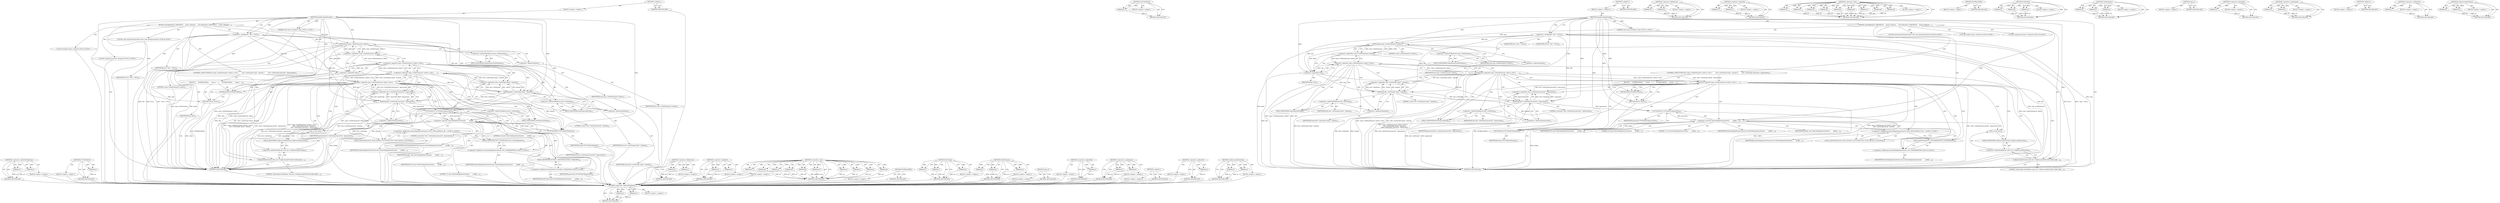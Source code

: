 digraph "CallJavascriptFunction" {
vulnerable_126 [label=<(METHOD,&lt;operator&gt;.indirectFieldAccess)>];
vulnerable_127 [label=<(PARAM,p1)>];
vulnerable_128 [label=<(PARAM,p2)>];
vulnerable_129 [label=<(BLOCK,&lt;empty&gt;,&lt;empty&gt;)>];
vulnerable_130 [label=<(METHOD_RETURN,ANY)>];
vulnerable_156 [label=<(METHOD,UTF16ToASCII)>];
vulnerable_157 [label=<(PARAM,p1)>];
vulnerable_158 [label=<(BLOCK,&lt;empty&gt;,&lt;empty&gt;)>];
vulnerable_159 [label=<(METHOD_RETURN,ANY)>];
vulnerable_6 [label=<(METHOD,&lt;global&gt;)<SUB>1</SUB>>];
vulnerable_7 [label=<(BLOCK,&lt;empty&gt;,&lt;empty&gt;)<SUB>1</SUB>>];
vulnerable_8 [label=<(METHOD,HandleCompleteLogin)<SUB>1</SUB>>];
vulnerable_9 [label="<(PARAM,const base::ListValue* args)<SUB>1</SUB>>"];
vulnerable_10 [label=<(BLOCK,{
#if defined(OS_CHROMEOS)
    oauth2_delegate_...,{
#if defined(OS_CHROMEOS)
    oauth2_delegate_...)<SUB>1</SUB>>];
vulnerable_11 [label="<(LOCAL,const base.DictionaryValue* dict: base.DictionaryValue*)<SUB>8</SUB>>"];
vulnerable_12 [label=<(&lt;operator&gt;.assignment,* dict = NULL)<SUB>8</SUB>>];
vulnerable_13 [label=<(IDENTIFIER,dict,* dict = NULL)<SUB>8</SUB>>];
vulnerable_14 [label=<(IDENTIFIER,NULL,* dict = NULL)<SUB>8</SUB>>];
vulnerable_15 [label="<(LOCAL,string16 email: string16)<SUB>9</SUB>>"];
vulnerable_16 [label="<(LOCAL,string16 password: string16)<SUB>10</SUB>>"];
vulnerable_17 [label=<(CONTROL_STRUCTURE,IF,if (!args-&gt;GetDictionary(0, &amp;dict) || !dict ||
        !dict-&gt;GetString(&quot;email&quot;, &amp;email) ||
        !dict-&gt;GetString(&quot;password&quot;, &amp;password)))<SUB>11</SUB>>];
vulnerable_18 [label=<(&lt;operator&gt;.logicalOr,!args-&gt;GetDictionary(0, &amp;dict) || !dict ||
    ...)<SUB>11</SUB>>];
vulnerable_19 [label=<(&lt;operator&gt;.logicalOr,!args-&gt;GetDictionary(0, &amp;dict) || !dict ||
    ...)<SUB>11</SUB>>];
vulnerable_20 [label=<(&lt;operator&gt;.logicalOr,!args-&gt;GetDictionary(0, &amp;dict) || !dict)<SUB>11</SUB>>];
vulnerable_21 [label=<(&lt;operator&gt;.logicalNot,!args-&gt;GetDictionary(0, &amp;dict))<SUB>11</SUB>>];
vulnerable_22 [label=<(GetDictionary,args-&gt;GetDictionary(0, &amp;dict))<SUB>11</SUB>>];
vulnerable_23 [label=<(&lt;operator&gt;.indirectFieldAccess,args-&gt;GetDictionary)<SUB>11</SUB>>];
vulnerable_24 [label=<(IDENTIFIER,args,args-&gt;GetDictionary(0, &amp;dict))<SUB>11</SUB>>];
vulnerable_25 [label=<(FIELD_IDENTIFIER,GetDictionary,GetDictionary)<SUB>11</SUB>>];
vulnerable_26 [label=<(LITERAL,0,args-&gt;GetDictionary(0, &amp;dict))<SUB>11</SUB>>];
vulnerable_27 [label=<(&lt;operator&gt;.addressOf,&amp;dict)<SUB>11</SUB>>];
vulnerable_28 [label=<(IDENTIFIER,dict,args-&gt;GetDictionary(0, &amp;dict))<SUB>11</SUB>>];
vulnerable_29 [label=<(&lt;operator&gt;.logicalNot,!dict)<SUB>11</SUB>>];
vulnerable_30 [label=<(IDENTIFIER,dict,!dict)<SUB>11</SUB>>];
vulnerable_31 [label=<(&lt;operator&gt;.logicalNot,!dict-&gt;GetString(&quot;email&quot;, &amp;email))<SUB>12</SUB>>];
vulnerable_32 [label=<(GetString,dict-&gt;GetString(&quot;email&quot;, &amp;email))<SUB>12</SUB>>];
vulnerable_33 [label=<(&lt;operator&gt;.indirectFieldAccess,dict-&gt;GetString)<SUB>12</SUB>>];
vulnerable_34 [label=<(IDENTIFIER,dict,dict-&gt;GetString(&quot;email&quot;, &amp;email))<SUB>12</SUB>>];
vulnerable_35 [label=<(FIELD_IDENTIFIER,GetString,GetString)<SUB>12</SUB>>];
vulnerable_36 [label=<(LITERAL,&quot;email&quot;,dict-&gt;GetString(&quot;email&quot;, &amp;email))<SUB>12</SUB>>];
vulnerable_37 [label=<(&lt;operator&gt;.addressOf,&amp;email)<SUB>12</SUB>>];
vulnerable_38 [label=<(IDENTIFIER,email,dict-&gt;GetString(&quot;email&quot;, &amp;email))<SUB>12</SUB>>];
vulnerable_39 [label=<(&lt;operator&gt;.logicalNot,!dict-&gt;GetString(&quot;password&quot;, &amp;password))<SUB>13</SUB>>];
vulnerable_40 [label=<(GetString,dict-&gt;GetString(&quot;password&quot;, &amp;password))<SUB>13</SUB>>];
vulnerable_41 [label=<(&lt;operator&gt;.indirectFieldAccess,dict-&gt;GetString)<SUB>13</SUB>>];
vulnerable_42 [label=<(IDENTIFIER,dict,dict-&gt;GetString(&quot;password&quot;, &amp;password))<SUB>13</SUB>>];
vulnerable_43 [label=<(FIELD_IDENTIFIER,GetString,GetString)<SUB>13</SUB>>];
vulnerable_44 [label=<(LITERAL,&quot;password&quot;,dict-&gt;GetString(&quot;password&quot;, &amp;password))<SUB>13</SUB>>];
vulnerable_45 [label=<(&lt;operator&gt;.addressOf,&amp;password)<SUB>13</SUB>>];
vulnerable_46 [label=<(IDENTIFIER,password,dict-&gt;GetString(&quot;password&quot;, &amp;password))<SUB>13</SUB>>];
vulnerable_47 [label=<(BLOCK,{
      NOTREACHED();
      return;
    },{
      NOTREACHED();
      return;
    })<SUB>13</SUB>>];
vulnerable_48 [label=<(NOTREACHED,NOTREACHED())<SUB>14</SUB>>];
vulnerable_49 [label=<(RETURN,return;,return;)<SUB>15</SUB>>];
vulnerable_50 [label=<(&lt;operator&gt;.new,new OneClickSigninSyncStarter(
        profile_...)<SUB>18</SUB>>];
vulnerable_51 [label=<(IDENTIFIER,OneClickSigninSyncStarter,new OneClickSigninSyncStarter(
        profile_...)<SUB>18</SUB>>];
vulnerable_52 [label=<(IDENTIFIER,profile_,new OneClickSigninSyncStarter(
        profile_...)<SUB>19</SUB>>];
vulnerable_53 [label=<(IDENTIFIER,NULL,new OneClickSigninSyncStarter(
        profile_...)<SUB>19</SUB>>];
vulnerable_54 [label=<(LITERAL,&quot;0&quot;,new OneClickSigninSyncStarter(
        profile_...)<SUB>19</SUB>>];
vulnerable_55 [label=<(UTF16ToASCII,UTF16ToASCII(email))<SUB>20</SUB>>];
vulnerable_56 [label=<(IDENTIFIER,email,UTF16ToASCII(email))<SUB>20</SUB>>];
vulnerable_57 [label=<(UTF16ToASCII,UTF16ToASCII(password))<SUB>20</SUB>>];
vulnerable_58 [label=<(IDENTIFIER,password,UTF16ToASCII(password))<SUB>20</SUB>>];
vulnerable_59 [label="<(&lt;operator&gt;.fieldAccess,OneClickSigninSyncStarter::SYNC_WITH_DEFAULT_SE...)<SUB>21</SUB>>"];
vulnerable_60 [label=<(IDENTIFIER,OneClickSigninSyncStarter,new OneClickSigninSyncStarter(
        profile_...)<SUB>21</SUB>>];
vulnerable_61 [label=<(FIELD_IDENTIFIER,SYNC_WITH_DEFAULT_SETTINGS,SYNC_WITH_DEFAULT_SETTINGS)<SUB>21</SUB>>];
vulnerable_62 [label=<(LITERAL,true,new OneClickSigninSyncStarter(
        profile_...)<SUB>22</SUB>>];
vulnerable_63 [label="<(&lt;operator&gt;.fieldAccess,OneClickSigninSyncStarter::NO_CONFIRMATION)<SUB>23</SUB>>"];
vulnerable_64 [label=<(IDENTIFIER,OneClickSigninSyncStarter,new OneClickSigninSyncStarter(
        profile_...)<SUB>23</SUB>>];
vulnerable_65 [label=<(FIELD_IDENTIFIER,NO_CONFIRMATION,NO_CONFIRMATION)<SUB>23</SUB>>];
vulnerable_66 [label=<(CallJavascriptFunction,web_ui()-&gt;CallJavascriptFunction(&quot;inline.login....)<SUB>24</SUB>>];
vulnerable_67 [label=<(&lt;operator&gt;.indirectFieldAccess,web_ui()-&gt;CallJavascriptFunction)<SUB>24</SUB>>];
vulnerable_68 [label=<(web_ui,web_ui())<SUB>24</SUB>>];
vulnerable_69 [label=<(FIELD_IDENTIFIER,CallJavascriptFunction,CallJavascriptFunction)<SUB>24</SUB>>];
vulnerable_70 [label=<(LITERAL,&quot;inline.login.closeDialog&quot;,web_ui()-&gt;CallJavascriptFunction(&quot;inline.login....)<SUB>24</SUB>>];
vulnerable_71 [label=<(METHOD_RETURN,void)<SUB>1</SUB>>];
vulnerable_73 [label=<(METHOD_RETURN,ANY)<SUB>1</SUB>>];
vulnerable_160 [label=<(METHOD,&lt;operator&gt;.fieldAccess)>];
vulnerable_161 [label=<(PARAM,p1)>];
vulnerable_162 [label=<(PARAM,p2)>];
vulnerable_163 [label=<(BLOCK,&lt;empty&gt;,&lt;empty&gt;)>];
vulnerable_164 [label=<(METHOD_RETURN,ANY)>];
vulnerable_111 [label=<(METHOD,&lt;operator&gt;.logicalOr)>];
vulnerable_112 [label=<(PARAM,p1)>];
vulnerable_113 [label=<(PARAM,p2)>];
vulnerable_114 [label=<(BLOCK,&lt;empty&gt;,&lt;empty&gt;)>];
vulnerable_115 [label=<(METHOD_RETURN,ANY)>];
vulnerable_144 [label=<(METHOD,&lt;operator&gt;.new)>];
vulnerable_145 [label=<(PARAM,p1)>];
vulnerable_146 [label=<(PARAM,p2)>];
vulnerable_147 [label=<(PARAM,p3)>];
vulnerable_148 [label=<(PARAM,p4)>];
vulnerable_149 [label=<(PARAM,p5)>];
vulnerable_150 [label=<(PARAM,p6)>];
vulnerable_151 [label=<(PARAM,p7)>];
vulnerable_152 [label=<(PARAM,p8)>];
vulnerable_153 [label=<(PARAM,p9)>];
vulnerable_154 [label=<(BLOCK,&lt;empty&gt;,&lt;empty&gt;)>];
vulnerable_155 [label=<(METHOD_RETURN,ANY)>];
vulnerable_141 [label=<(METHOD,NOTREACHED)>];
vulnerable_142 [label=<(BLOCK,&lt;empty&gt;,&lt;empty&gt;)>];
vulnerable_143 [label=<(METHOD_RETURN,ANY)>];
vulnerable_135 [label=<(METHOD,GetString)>];
vulnerable_136 [label=<(PARAM,p1)>];
vulnerable_137 [label=<(PARAM,p2)>];
vulnerable_138 [label=<(PARAM,p3)>];
vulnerable_139 [label=<(BLOCK,&lt;empty&gt;,&lt;empty&gt;)>];
vulnerable_140 [label=<(METHOD_RETURN,ANY)>];
vulnerable_120 [label=<(METHOD,GetDictionary)>];
vulnerable_121 [label=<(PARAM,p1)>];
vulnerable_122 [label=<(PARAM,p2)>];
vulnerable_123 [label=<(PARAM,p3)>];
vulnerable_124 [label=<(BLOCK,&lt;empty&gt;,&lt;empty&gt;)>];
vulnerable_125 [label=<(METHOD_RETURN,ANY)>];
vulnerable_170 [label=<(METHOD,web_ui)>];
vulnerable_171 [label=<(BLOCK,&lt;empty&gt;,&lt;empty&gt;)>];
vulnerable_172 [label=<(METHOD_RETURN,ANY)>];
vulnerable_116 [label=<(METHOD,&lt;operator&gt;.logicalNot)>];
vulnerable_117 [label=<(PARAM,p1)>];
vulnerable_118 [label=<(BLOCK,&lt;empty&gt;,&lt;empty&gt;)>];
vulnerable_119 [label=<(METHOD_RETURN,ANY)>];
vulnerable_106 [label=<(METHOD,&lt;operator&gt;.assignment)>];
vulnerable_107 [label=<(PARAM,p1)>];
vulnerable_108 [label=<(PARAM,p2)>];
vulnerable_109 [label=<(BLOCK,&lt;empty&gt;,&lt;empty&gt;)>];
vulnerable_110 [label=<(METHOD_RETURN,ANY)>];
vulnerable_100 [label=<(METHOD,&lt;global&gt;)<SUB>1</SUB>>];
vulnerable_101 [label=<(BLOCK,&lt;empty&gt;,&lt;empty&gt;)>];
vulnerable_102 [label=<(METHOD_RETURN,ANY)>];
vulnerable_131 [label=<(METHOD,&lt;operator&gt;.addressOf)>];
vulnerable_132 [label=<(PARAM,p1)>];
vulnerable_133 [label=<(BLOCK,&lt;empty&gt;,&lt;empty&gt;)>];
vulnerable_134 [label=<(METHOD_RETURN,ANY)>];
vulnerable_165 [label=<(METHOD,CallJavascriptFunction)>];
vulnerable_166 [label=<(PARAM,p1)>];
vulnerable_167 [label=<(PARAM,p2)>];
vulnerable_168 [label=<(BLOCK,&lt;empty&gt;,&lt;empty&gt;)>];
vulnerable_169 [label=<(METHOD_RETURN,ANY)>];
fixed_129 [label=<(METHOD,&lt;operator&gt;.indirectFieldAccess)>];
fixed_130 [label=<(PARAM,p1)>];
fixed_131 [label=<(PARAM,p2)>];
fixed_132 [label=<(BLOCK,&lt;empty&gt;,&lt;empty&gt;)>];
fixed_133 [label=<(METHOD_RETURN,ANY)>];
fixed_160 [label=<(METHOD,UTF16ToASCII)>];
fixed_161 [label=<(PARAM,p1)>];
fixed_162 [label=<(BLOCK,&lt;empty&gt;,&lt;empty&gt;)>];
fixed_163 [label=<(METHOD_RETURN,ANY)>];
fixed_6 [label=<(METHOD,&lt;global&gt;)<SUB>1</SUB>>];
fixed_7 [label=<(BLOCK,&lt;empty&gt;,&lt;empty&gt;)<SUB>1</SUB>>];
fixed_8 [label=<(METHOD,HandleCompleteLogin)<SUB>1</SUB>>];
fixed_9 [label="<(PARAM,const base::ListValue* args)<SUB>1</SUB>>"];
fixed_10 [label=<(BLOCK,{
#if defined(OS_CHROMEOS)
    oauth2_delegate_...,{
#if defined(OS_CHROMEOS)
    oauth2_delegate_...)<SUB>1</SUB>>];
fixed_11 [label="<(LOCAL,const base.DictionaryValue* dict: base.DictionaryValue*)<SUB>8</SUB>>"];
fixed_12 [label=<(&lt;operator&gt;.assignment,* dict = NULL)<SUB>8</SUB>>];
fixed_13 [label=<(IDENTIFIER,dict,* dict = NULL)<SUB>8</SUB>>];
fixed_14 [label=<(IDENTIFIER,NULL,* dict = NULL)<SUB>8</SUB>>];
fixed_15 [label="<(LOCAL,string16 email: string16)<SUB>9</SUB>>"];
fixed_16 [label="<(LOCAL,string16 password: string16)<SUB>10</SUB>>"];
fixed_17 [label=<(CONTROL_STRUCTURE,IF,if (!args-&gt;GetDictionary(0, &amp;dict) || !dict ||
        !dict-&gt;GetString(&quot;email&quot;, &amp;email) ||
        !dict-&gt;GetString(&quot;password&quot;, &amp;password)))<SUB>11</SUB>>];
fixed_18 [label=<(&lt;operator&gt;.logicalOr,!args-&gt;GetDictionary(0, &amp;dict) || !dict ||
    ...)<SUB>11</SUB>>];
fixed_19 [label=<(&lt;operator&gt;.logicalOr,!args-&gt;GetDictionary(0, &amp;dict) || !dict ||
    ...)<SUB>11</SUB>>];
fixed_20 [label=<(&lt;operator&gt;.logicalOr,!args-&gt;GetDictionary(0, &amp;dict) || !dict)<SUB>11</SUB>>];
fixed_21 [label=<(&lt;operator&gt;.logicalNot,!args-&gt;GetDictionary(0, &amp;dict))<SUB>11</SUB>>];
fixed_22 [label=<(GetDictionary,args-&gt;GetDictionary(0, &amp;dict))<SUB>11</SUB>>];
fixed_23 [label=<(&lt;operator&gt;.indirectFieldAccess,args-&gt;GetDictionary)<SUB>11</SUB>>];
fixed_24 [label=<(IDENTIFIER,args,args-&gt;GetDictionary(0, &amp;dict))<SUB>11</SUB>>];
fixed_25 [label=<(FIELD_IDENTIFIER,GetDictionary,GetDictionary)<SUB>11</SUB>>];
fixed_26 [label=<(LITERAL,0,args-&gt;GetDictionary(0, &amp;dict))<SUB>11</SUB>>];
fixed_27 [label=<(&lt;operator&gt;.addressOf,&amp;dict)<SUB>11</SUB>>];
fixed_28 [label=<(IDENTIFIER,dict,args-&gt;GetDictionary(0, &amp;dict))<SUB>11</SUB>>];
fixed_29 [label=<(&lt;operator&gt;.logicalNot,!dict)<SUB>11</SUB>>];
fixed_30 [label=<(IDENTIFIER,dict,!dict)<SUB>11</SUB>>];
fixed_31 [label=<(&lt;operator&gt;.logicalNot,!dict-&gt;GetString(&quot;email&quot;, &amp;email))<SUB>12</SUB>>];
fixed_32 [label=<(GetString,dict-&gt;GetString(&quot;email&quot;, &amp;email))<SUB>12</SUB>>];
fixed_33 [label=<(&lt;operator&gt;.indirectFieldAccess,dict-&gt;GetString)<SUB>12</SUB>>];
fixed_34 [label=<(IDENTIFIER,dict,dict-&gt;GetString(&quot;email&quot;, &amp;email))<SUB>12</SUB>>];
fixed_35 [label=<(FIELD_IDENTIFIER,GetString,GetString)<SUB>12</SUB>>];
fixed_36 [label=<(LITERAL,&quot;email&quot;,dict-&gt;GetString(&quot;email&quot;, &amp;email))<SUB>12</SUB>>];
fixed_37 [label=<(&lt;operator&gt;.addressOf,&amp;email)<SUB>12</SUB>>];
fixed_38 [label=<(IDENTIFIER,email,dict-&gt;GetString(&quot;email&quot;, &amp;email))<SUB>12</SUB>>];
fixed_39 [label=<(&lt;operator&gt;.logicalNot,!dict-&gt;GetString(&quot;password&quot;, &amp;password))<SUB>13</SUB>>];
fixed_40 [label=<(GetString,dict-&gt;GetString(&quot;password&quot;, &amp;password))<SUB>13</SUB>>];
fixed_41 [label=<(&lt;operator&gt;.indirectFieldAccess,dict-&gt;GetString)<SUB>13</SUB>>];
fixed_42 [label=<(IDENTIFIER,dict,dict-&gt;GetString(&quot;password&quot;, &amp;password))<SUB>13</SUB>>];
fixed_43 [label=<(FIELD_IDENTIFIER,GetString,GetString)<SUB>13</SUB>>];
fixed_44 [label=<(LITERAL,&quot;password&quot;,dict-&gt;GetString(&quot;password&quot;, &amp;password))<SUB>13</SUB>>];
fixed_45 [label=<(&lt;operator&gt;.addressOf,&amp;password)<SUB>13</SUB>>];
fixed_46 [label=<(IDENTIFIER,password,dict-&gt;GetString(&quot;password&quot;, &amp;password))<SUB>13</SUB>>];
fixed_47 [label=<(BLOCK,{
      NOTREACHED();
      return;
    },{
      NOTREACHED();
      return;
    })<SUB>13</SUB>>];
fixed_48 [label=<(NOTREACHED,NOTREACHED())<SUB>14</SUB>>];
fixed_49 [label=<(RETURN,return;,return;)<SUB>15</SUB>>];
fixed_50 [label=<(&lt;operator&gt;.new,new OneClickSigninSyncStarter(
        profile_...)<SUB>18</SUB>>];
fixed_51 [label=<(IDENTIFIER,OneClickSigninSyncStarter,new OneClickSigninSyncStarter(
        profile_...)<SUB>18</SUB>>];
fixed_52 [label=<(IDENTIFIER,profile_,new OneClickSigninSyncStarter(
        profile_...)<SUB>19</SUB>>];
fixed_53 [label=<(IDENTIFIER,NULL,new OneClickSigninSyncStarter(
        profile_...)<SUB>19</SUB>>];
fixed_54 [label=<(LITERAL,&quot;0&quot;,new OneClickSigninSyncStarter(
        profile_...)<SUB>19</SUB>>];
fixed_55 [label=<(UTF16ToASCII,UTF16ToASCII(email))<SUB>20</SUB>>];
fixed_56 [label=<(IDENTIFIER,email,UTF16ToASCII(email))<SUB>20</SUB>>];
fixed_57 [label=<(UTF16ToASCII,UTF16ToASCII(password))<SUB>20</SUB>>];
fixed_58 [label=<(IDENTIFIER,password,UTF16ToASCII(password))<SUB>20</SUB>>];
fixed_59 [label="<(&lt;operator&gt;.fieldAccess,OneClickSigninSyncStarter::SYNC_WITH_DEFAULT_SE...)<SUB>21</SUB>>"];
fixed_60 [label=<(IDENTIFIER,OneClickSigninSyncStarter,new OneClickSigninSyncStarter(
        profile_...)<SUB>21</SUB>>];
fixed_61 [label=<(FIELD_IDENTIFIER,SYNC_WITH_DEFAULT_SETTINGS,SYNC_WITH_DEFAULT_SETTINGS)<SUB>21</SUB>>];
fixed_62 [label=<(LITERAL,true,new OneClickSigninSyncStarter(
        profile_...)<SUB>22</SUB>>];
fixed_63 [label="<(&lt;operator&gt;.fieldAccess,OneClickSigninSyncStarter::NO_CONFIRMATION)<SUB>23</SUB>>"];
fixed_64 [label=<(IDENTIFIER,OneClickSigninSyncStarter,new OneClickSigninSyncStarter(
        profile_...)<SUB>23</SUB>>];
fixed_65 [label=<(FIELD_IDENTIFIER,NO_CONFIRMATION,NO_CONFIRMATION)<SUB>23</SUB>>];
fixed_66 [label="<(&lt;operator&gt;.fieldAccess,SyncPromoUI::SOURCE_UNKNOWN)<SUB>24</SUB>>"];
fixed_67 [label=<(IDENTIFIER,SyncPromoUI,new OneClickSigninSyncStarter(
        profile_...)<SUB>24</SUB>>];
fixed_68 [label=<(FIELD_IDENTIFIER,SOURCE_UNKNOWN,SOURCE_UNKNOWN)<SUB>24</SUB>>];
fixed_69 [label=<(CallJavascriptFunction,web_ui()-&gt;CallJavascriptFunction(&quot;inline.login....)<SUB>25</SUB>>];
fixed_70 [label=<(&lt;operator&gt;.indirectFieldAccess,web_ui()-&gt;CallJavascriptFunction)<SUB>25</SUB>>];
fixed_71 [label=<(web_ui,web_ui())<SUB>25</SUB>>];
fixed_72 [label=<(FIELD_IDENTIFIER,CallJavascriptFunction,CallJavascriptFunction)<SUB>25</SUB>>];
fixed_73 [label=<(LITERAL,&quot;inline.login.closeDialog&quot;,web_ui()-&gt;CallJavascriptFunction(&quot;inline.login....)<SUB>25</SUB>>];
fixed_74 [label=<(METHOD_RETURN,void)<SUB>1</SUB>>];
fixed_76 [label=<(METHOD_RETURN,ANY)<SUB>1</SUB>>];
fixed_164 [label=<(METHOD,&lt;operator&gt;.fieldAccess)>];
fixed_165 [label=<(PARAM,p1)>];
fixed_166 [label=<(PARAM,p2)>];
fixed_167 [label=<(BLOCK,&lt;empty&gt;,&lt;empty&gt;)>];
fixed_168 [label=<(METHOD_RETURN,ANY)>];
fixed_114 [label=<(METHOD,&lt;operator&gt;.logicalOr)>];
fixed_115 [label=<(PARAM,p1)>];
fixed_116 [label=<(PARAM,p2)>];
fixed_117 [label=<(BLOCK,&lt;empty&gt;,&lt;empty&gt;)>];
fixed_118 [label=<(METHOD_RETURN,ANY)>];
fixed_147 [label=<(METHOD,&lt;operator&gt;.new)>];
fixed_148 [label=<(PARAM,p1)>];
fixed_149 [label=<(PARAM,p2)>];
fixed_150 [label=<(PARAM,p3)>];
fixed_151 [label=<(PARAM,p4)>];
fixed_152 [label=<(PARAM,p5)>];
fixed_153 [label=<(PARAM,p6)>];
fixed_154 [label=<(PARAM,p7)>];
fixed_155 [label=<(PARAM,p8)>];
fixed_156 [label=<(PARAM,p9)>];
fixed_157 [label=<(PARAM,p10)>];
fixed_158 [label=<(BLOCK,&lt;empty&gt;,&lt;empty&gt;)>];
fixed_159 [label=<(METHOD_RETURN,ANY)>];
fixed_144 [label=<(METHOD,NOTREACHED)>];
fixed_145 [label=<(BLOCK,&lt;empty&gt;,&lt;empty&gt;)>];
fixed_146 [label=<(METHOD_RETURN,ANY)>];
fixed_138 [label=<(METHOD,GetString)>];
fixed_139 [label=<(PARAM,p1)>];
fixed_140 [label=<(PARAM,p2)>];
fixed_141 [label=<(PARAM,p3)>];
fixed_142 [label=<(BLOCK,&lt;empty&gt;,&lt;empty&gt;)>];
fixed_143 [label=<(METHOD_RETURN,ANY)>];
fixed_123 [label=<(METHOD,GetDictionary)>];
fixed_124 [label=<(PARAM,p1)>];
fixed_125 [label=<(PARAM,p2)>];
fixed_126 [label=<(PARAM,p3)>];
fixed_127 [label=<(BLOCK,&lt;empty&gt;,&lt;empty&gt;)>];
fixed_128 [label=<(METHOD_RETURN,ANY)>];
fixed_174 [label=<(METHOD,web_ui)>];
fixed_175 [label=<(BLOCK,&lt;empty&gt;,&lt;empty&gt;)>];
fixed_176 [label=<(METHOD_RETURN,ANY)>];
fixed_119 [label=<(METHOD,&lt;operator&gt;.logicalNot)>];
fixed_120 [label=<(PARAM,p1)>];
fixed_121 [label=<(BLOCK,&lt;empty&gt;,&lt;empty&gt;)>];
fixed_122 [label=<(METHOD_RETURN,ANY)>];
fixed_109 [label=<(METHOD,&lt;operator&gt;.assignment)>];
fixed_110 [label=<(PARAM,p1)>];
fixed_111 [label=<(PARAM,p2)>];
fixed_112 [label=<(BLOCK,&lt;empty&gt;,&lt;empty&gt;)>];
fixed_113 [label=<(METHOD_RETURN,ANY)>];
fixed_103 [label=<(METHOD,&lt;global&gt;)<SUB>1</SUB>>];
fixed_104 [label=<(BLOCK,&lt;empty&gt;,&lt;empty&gt;)>];
fixed_105 [label=<(METHOD_RETURN,ANY)>];
fixed_134 [label=<(METHOD,&lt;operator&gt;.addressOf)>];
fixed_135 [label=<(PARAM,p1)>];
fixed_136 [label=<(BLOCK,&lt;empty&gt;,&lt;empty&gt;)>];
fixed_137 [label=<(METHOD_RETURN,ANY)>];
fixed_169 [label=<(METHOD,CallJavascriptFunction)>];
fixed_170 [label=<(PARAM,p1)>];
fixed_171 [label=<(PARAM,p2)>];
fixed_172 [label=<(BLOCK,&lt;empty&gt;,&lt;empty&gt;)>];
fixed_173 [label=<(METHOD_RETURN,ANY)>];
vulnerable_126 -> vulnerable_127  [key=0, label="AST: "];
vulnerable_126 -> vulnerable_127  [key=1, label="DDG: "];
vulnerable_126 -> vulnerable_129  [key=0, label="AST: "];
vulnerable_126 -> vulnerable_128  [key=0, label="AST: "];
vulnerable_126 -> vulnerable_128  [key=1, label="DDG: "];
vulnerable_126 -> vulnerable_130  [key=0, label="AST: "];
vulnerable_126 -> vulnerable_130  [key=1, label="CFG: "];
vulnerable_127 -> vulnerable_130  [key=0, label="DDG: p1"];
vulnerable_128 -> vulnerable_130  [key=0, label="DDG: p2"];
vulnerable_156 -> vulnerable_157  [key=0, label="AST: "];
vulnerable_156 -> vulnerable_157  [key=1, label="DDG: "];
vulnerable_156 -> vulnerable_158  [key=0, label="AST: "];
vulnerable_156 -> vulnerable_159  [key=0, label="AST: "];
vulnerable_156 -> vulnerable_159  [key=1, label="CFG: "];
vulnerable_157 -> vulnerable_159  [key=0, label="DDG: p1"];
vulnerable_6 -> vulnerable_7  [key=0, label="AST: "];
vulnerable_6 -> vulnerable_73  [key=0, label="AST: "];
vulnerable_6 -> vulnerable_73  [key=1, label="CFG: "];
vulnerable_7 -> vulnerable_8  [key=0, label="AST: "];
vulnerable_8 -> vulnerable_9  [key=0, label="AST: "];
vulnerable_8 -> vulnerable_9  [key=1, label="DDG: "];
vulnerable_8 -> vulnerable_10  [key=0, label="AST: "];
vulnerable_8 -> vulnerable_71  [key=0, label="AST: "];
vulnerable_8 -> vulnerable_12  [key=0, label="CFG: "];
vulnerable_8 -> vulnerable_12  [key=1, label="DDG: "];
vulnerable_8 -> vulnerable_50  [key=0, label="DDG: "];
vulnerable_8 -> vulnerable_66  [key=0, label="DDG: "];
vulnerable_8 -> vulnerable_48  [key=0, label="DDG: "];
vulnerable_8 -> vulnerable_49  [key=0, label="DDG: "];
vulnerable_8 -> vulnerable_55  [key=0, label="DDG: "];
vulnerable_8 -> vulnerable_57  [key=0, label="DDG: "];
vulnerable_8 -> vulnerable_40  [key=0, label="DDG: "];
vulnerable_8 -> vulnerable_29  [key=0, label="DDG: "];
vulnerable_8 -> vulnerable_32  [key=0, label="DDG: "];
vulnerable_8 -> vulnerable_22  [key=0, label="DDG: "];
vulnerable_9 -> vulnerable_71  [key=0, label="DDG: args"];
vulnerable_9 -> vulnerable_22  [key=0, label="DDG: args"];
vulnerable_10 -> vulnerable_11  [key=0, label="AST: "];
vulnerable_10 -> vulnerable_12  [key=0, label="AST: "];
vulnerable_10 -> vulnerable_15  [key=0, label="AST: "];
vulnerable_10 -> vulnerable_16  [key=0, label="AST: "];
vulnerable_10 -> vulnerable_17  [key=0, label="AST: "];
vulnerable_10 -> vulnerable_50  [key=0, label="AST: "];
vulnerable_10 -> vulnerable_66  [key=0, label="AST: "];
vulnerable_12 -> vulnerable_13  [key=0, label="AST: "];
vulnerable_12 -> vulnerable_14  [key=0, label="AST: "];
vulnerable_12 -> vulnerable_25  [key=0, label="CFG: "];
vulnerable_12 -> vulnerable_71  [key=0, label="DDG: dict"];
vulnerable_12 -> vulnerable_71  [key=1, label="DDG: NULL"];
vulnerable_12 -> vulnerable_71  [key=2, label="DDG: * dict = NULL"];
vulnerable_12 -> vulnerable_40  [key=0, label="DDG: dict"];
vulnerable_12 -> vulnerable_29  [key=0, label="DDG: dict"];
vulnerable_12 -> vulnerable_32  [key=0, label="DDG: dict"];
vulnerable_12 -> vulnerable_22  [key=0, label="DDG: dict"];
vulnerable_17 -> vulnerable_18  [key=0, label="AST: "];
vulnerable_17 -> vulnerable_47  [key=0, label="AST: "];
vulnerable_18 -> vulnerable_19  [key=0, label="AST: "];
vulnerable_18 -> vulnerable_39  [key=0, label="AST: "];
vulnerable_18 -> vulnerable_48  [key=0, label="CFG: "];
vulnerable_18 -> vulnerable_48  [key=1, label="CDG: "];
vulnerable_18 -> vulnerable_55  [key=0, label="CFG: "];
vulnerable_18 -> vulnerable_55  [key=1, label="CDG: "];
vulnerable_18 -> vulnerable_71  [key=0, label="DDG: !args-&gt;GetDictionary(0, &amp;dict) || !dict ||
        !dict-&gt;GetString(&quot;email&quot;, &amp;email)"];
vulnerable_18 -> vulnerable_71  [key=1, label="DDG: !dict-&gt;GetString(&quot;password&quot;, &amp;password)"];
vulnerable_18 -> vulnerable_71  [key=2, label="DDG: !args-&gt;GetDictionary(0, &amp;dict) || !dict ||
        !dict-&gt;GetString(&quot;email&quot;, &amp;email) ||
        !dict-&gt;GetString(&quot;password&quot;, &amp;password)"];
vulnerable_18 -> vulnerable_68  [key=0, label="CDG: "];
vulnerable_18 -> vulnerable_49  [key=0, label="CDG: "];
vulnerable_18 -> vulnerable_61  [key=0, label="CDG: "];
vulnerable_18 -> vulnerable_57  [key=0, label="CDG: "];
vulnerable_18 -> vulnerable_66  [key=0, label="CDG: "];
vulnerable_18 -> vulnerable_69  [key=0, label="CDG: "];
vulnerable_18 -> vulnerable_67  [key=0, label="CDG: "];
vulnerable_18 -> vulnerable_63  [key=0, label="CDG: "];
vulnerable_18 -> vulnerable_65  [key=0, label="CDG: "];
vulnerable_18 -> vulnerable_50  [key=0, label="CDG: "];
vulnerable_18 -> vulnerable_59  [key=0, label="CDG: "];
vulnerable_19 -> vulnerable_20  [key=0, label="AST: "];
vulnerable_19 -> vulnerable_31  [key=0, label="AST: "];
vulnerable_19 -> vulnerable_18  [key=0, label="CFG: "];
vulnerable_19 -> vulnerable_18  [key=1, label="DDG: !args-&gt;GetDictionary(0, &amp;dict) || !dict"];
vulnerable_19 -> vulnerable_18  [key=2, label="DDG: !dict-&gt;GetString(&quot;email&quot;, &amp;email)"];
vulnerable_19 -> vulnerable_43  [key=0, label="CFG: "];
vulnerable_19 -> vulnerable_43  [key=1, label="CDG: "];
vulnerable_19 -> vulnerable_71  [key=0, label="DDG: !args-&gt;GetDictionary(0, &amp;dict) || !dict"];
vulnerable_19 -> vulnerable_71  [key=1, label="DDG: !dict-&gt;GetString(&quot;email&quot;, &amp;email)"];
vulnerable_19 -> vulnerable_41  [key=0, label="CDG: "];
vulnerable_19 -> vulnerable_45  [key=0, label="CDG: "];
vulnerable_19 -> vulnerable_40  [key=0, label="CDG: "];
vulnerable_19 -> vulnerable_39  [key=0, label="CDG: "];
vulnerable_20 -> vulnerable_21  [key=0, label="AST: "];
vulnerable_20 -> vulnerable_29  [key=0, label="AST: "];
vulnerable_20 -> vulnerable_19  [key=0, label="CFG: "];
vulnerable_20 -> vulnerable_19  [key=1, label="DDG: !args-&gt;GetDictionary(0, &amp;dict)"];
vulnerable_20 -> vulnerable_19  [key=2, label="DDG: !dict"];
vulnerable_20 -> vulnerable_35  [key=0, label="CFG: "];
vulnerable_20 -> vulnerable_35  [key=1, label="CDG: "];
vulnerable_20 -> vulnerable_71  [key=0, label="DDG: !args-&gt;GetDictionary(0, &amp;dict)"];
vulnerable_20 -> vulnerable_71  [key=1, label="DDG: !dict"];
vulnerable_20 -> vulnerable_32  [key=0, label="CDG: "];
vulnerable_20 -> vulnerable_33  [key=0, label="CDG: "];
vulnerable_20 -> vulnerable_37  [key=0, label="CDG: "];
vulnerable_20 -> vulnerable_31  [key=0, label="CDG: "];
vulnerable_21 -> vulnerable_22  [key=0, label="AST: "];
vulnerable_21 -> vulnerable_20  [key=0, label="CFG: "];
vulnerable_21 -> vulnerable_20  [key=1, label="DDG: args-&gt;GetDictionary(0, &amp;dict)"];
vulnerable_21 -> vulnerable_29  [key=0, label="CFG: "];
vulnerable_21 -> vulnerable_29  [key=1, label="CDG: "];
vulnerable_21 -> vulnerable_71  [key=0, label="DDG: args-&gt;GetDictionary(0, &amp;dict)"];
vulnerable_22 -> vulnerable_23  [key=0, label="AST: "];
vulnerable_22 -> vulnerable_26  [key=0, label="AST: "];
vulnerable_22 -> vulnerable_27  [key=0, label="AST: "];
vulnerable_22 -> vulnerable_21  [key=0, label="CFG: "];
vulnerable_22 -> vulnerable_21  [key=1, label="DDG: args-&gt;GetDictionary"];
vulnerable_22 -> vulnerable_21  [key=2, label="DDG: 0"];
vulnerable_22 -> vulnerable_21  [key=3, label="DDG: &amp;dict"];
vulnerable_22 -> vulnerable_71  [key=0, label="DDG: args-&gt;GetDictionary"];
vulnerable_22 -> vulnerable_71  [key=1, label="DDG: &amp;dict"];
vulnerable_22 -> vulnerable_29  [key=0, label="DDG: &amp;dict"];
vulnerable_23 -> vulnerable_24  [key=0, label="AST: "];
vulnerable_23 -> vulnerable_25  [key=0, label="AST: "];
vulnerable_23 -> vulnerable_27  [key=0, label="CFG: "];
vulnerable_25 -> vulnerable_23  [key=0, label="CFG: "];
vulnerable_27 -> vulnerable_28  [key=0, label="AST: "];
vulnerable_27 -> vulnerable_22  [key=0, label="CFG: "];
vulnerable_29 -> vulnerable_30  [key=0, label="AST: "];
vulnerable_29 -> vulnerable_20  [key=0, label="CFG: "];
vulnerable_29 -> vulnerable_20  [key=1, label="DDG: dict"];
vulnerable_29 -> vulnerable_71  [key=0, label="DDG: dict"];
vulnerable_29 -> vulnerable_40  [key=0, label="DDG: dict"];
vulnerable_29 -> vulnerable_32  [key=0, label="DDG: dict"];
vulnerable_31 -> vulnerable_32  [key=0, label="AST: "];
vulnerable_31 -> vulnerable_19  [key=0, label="CFG: "];
vulnerable_31 -> vulnerable_19  [key=1, label="DDG: dict-&gt;GetString(&quot;email&quot;, &amp;email)"];
vulnerable_31 -> vulnerable_71  [key=0, label="DDG: dict-&gt;GetString(&quot;email&quot;, &amp;email)"];
vulnerable_32 -> vulnerable_33  [key=0, label="AST: "];
vulnerable_32 -> vulnerable_36  [key=0, label="AST: "];
vulnerable_32 -> vulnerable_37  [key=0, label="AST: "];
vulnerable_32 -> vulnerable_31  [key=0, label="CFG: "];
vulnerable_32 -> vulnerable_31  [key=1, label="DDG: dict-&gt;GetString"];
vulnerable_32 -> vulnerable_31  [key=2, label="DDG: &quot;email&quot;"];
vulnerable_32 -> vulnerable_31  [key=3, label="DDG: &amp;email"];
vulnerable_32 -> vulnerable_71  [key=0, label="DDG: dict-&gt;GetString"];
vulnerable_32 -> vulnerable_71  [key=1, label="DDG: &amp;email"];
vulnerable_32 -> vulnerable_55  [key=0, label="DDG: &amp;email"];
vulnerable_32 -> vulnerable_40  [key=0, label="DDG: dict-&gt;GetString"];
vulnerable_33 -> vulnerable_34  [key=0, label="AST: "];
vulnerable_33 -> vulnerable_35  [key=0, label="AST: "];
vulnerable_33 -> vulnerable_37  [key=0, label="CFG: "];
vulnerable_35 -> vulnerable_33  [key=0, label="CFG: "];
vulnerable_37 -> vulnerable_38  [key=0, label="AST: "];
vulnerable_37 -> vulnerable_32  [key=0, label="CFG: "];
vulnerable_39 -> vulnerable_40  [key=0, label="AST: "];
vulnerable_39 -> vulnerable_18  [key=0, label="CFG: "];
vulnerable_39 -> vulnerable_18  [key=1, label="DDG: dict-&gt;GetString(&quot;password&quot;, &amp;password)"];
vulnerable_39 -> vulnerable_71  [key=0, label="DDG: dict-&gt;GetString(&quot;password&quot;, &amp;password)"];
vulnerable_40 -> vulnerable_41  [key=0, label="AST: "];
vulnerable_40 -> vulnerable_44  [key=0, label="AST: "];
vulnerable_40 -> vulnerable_45  [key=0, label="AST: "];
vulnerable_40 -> vulnerable_39  [key=0, label="CFG: "];
vulnerable_40 -> vulnerable_39  [key=1, label="DDG: dict-&gt;GetString"];
vulnerable_40 -> vulnerable_39  [key=2, label="DDG: &quot;password&quot;"];
vulnerable_40 -> vulnerable_39  [key=3, label="DDG: &amp;password"];
vulnerable_40 -> vulnerable_71  [key=0, label="DDG: dict-&gt;GetString"];
vulnerable_40 -> vulnerable_71  [key=1, label="DDG: &amp;password"];
vulnerable_40 -> vulnerable_57  [key=0, label="DDG: &amp;password"];
vulnerable_41 -> vulnerable_42  [key=0, label="AST: "];
vulnerable_41 -> vulnerable_43  [key=0, label="AST: "];
vulnerable_41 -> vulnerable_45  [key=0, label="CFG: "];
vulnerable_43 -> vulnerable_41  [key=0, label="CFG: "];
vulnerable_45 -> vulnerable_46  [key=0, label="AST: "];
vulnerable_45 -> vulnerable_40  [key=0, label="CFG: "];
vulnerable_47 -> vulnerable_48  [key=0, label="AST: "];
vulnerable_47 -> vulnerable_49  [key=0, label="AST: "];
vulnerable_48 -> vulnerable_49  [key=0, label="CFG: "];
vulnerable_48 -> vulnerable_71  [key=0, label="DDG: NOTREACHED()"];
vulnerable_49 -> vulnerable_71  [key=0, label="CFG: "];
vulnerable_49 -> vulnerable_71  [key=1, label="DDG: &lt;RET&gt;"];
vulnerable_50 -> vulnerable_51  [key=0, label="AST: "];
vulnerable_50 -> vulnerable_52  [key=0, label="AST: "];
vulnerable_50 -> vulnerable_53  [key=0, label="AST: "];
vulnerable_50 -> vulnerable_54  [key=0, label="AST: "];
vulnerable_50 -> vulnerable_55  [key=0, label="AST: "];
vulnerable_50 -> vulnerable_57  [key=0, label="AST: "];
vulnerable_50 -> vulnerable_59  [key=0, label="AST: "];
vulnerable_50 -> vulnerable_62  [key=0, label="AST: "];
vulnerable_50 -> vulnerable_63  [key=0, label="AST: "];
vulnerable_50 -> vulnerable_68  [key=0, label="CFG: "];
vulnerable_50 -> vulnerable_71  [key=0, label="DDG: profile_"];
vulnerable_55 -> vulnerable_56  [key=0, label="AST: "];
vulnerable_55 -> vulnerable_57  [key=0, label="CFG: "];
vulnerable_55 -> vulnerable_50  [key=0, label="DDG: email"];
vulnerable_57 -> vulnerable_58  [key=0, label="AST: "];
vulnerable_57 -> vulnerable_61  [key=0, label="CFG: "];
vulnerable_57 -> vulnerable_50  [key=0, label="DDG: password"];
vulnerable_59 -> vulnerable_60  [key=0, label="AST: "];
vulnerable_59 -> vulnerable_61  [key=0, label="AST: "];
vulnerable_59 -> vulnerable_65  [key=0, label="CFG: "];
vulnerable_61 -> vulnerable_59  [key=0, label="CFG: "];
vulnerable_63 -> vulnerable_64  [key=0, label="AST: "];
vulnerable_63 -> vulnerable_65  [key=0, label="AST: "];
vulnerable_63 -> vulnerable_50  [key=0, label="CFG: "];
vulnerable_65 -> vulnerable_63  [key=0, label="CFG: "];
vulnerable_66 -> vulnerable_67  [key=0, label="AST: "];
vulnerable_66 -> vulnerable_70  [key=0, label="AST: "];
vulnerable_66 -> vulnerable_71  [key=0, label="CFG: "];
vulnerable_67 -> vulnerable_68  [key=0, label="AST: "];
vulnerable_67 -> vulnerable_69  [key=0, label="AST: "];
vulnerable_67 -> vulnerable_66  [key=0, label="CFG: "];
vulnerable_68 -> vulnerable_69  [key=0, label="CFG: "];
vulnerable_69 -> vulnerable_67  [key=0, label="CFG: "];
vulnerable_160 -> vulnerable_161  [key=0, label="AST: "];
vulnerable_160 -> vulnerable_161  [key=1, label="DDG: "];
vulnerable_160 -> vulnerable_163  [key=0, label="AST: "];
vulnerable_160 -> vulnerable_162  [key=0, label="AST: "];
vulnerable_160 -> vulnerable_162  [key=1, label="DDG: "];
vulnerable_160 -> vulnerable_164  [key=0, label="AST: "];
vulnerable_160 -> vulnerable_164  [key=1, label="CFG: "];
vulnerable_161 -> vulnerable_164  [key=0, label="DDG: p1"];
vulnerable_162 -> vulnerable_164  [key=0, label="DDG: p2"];
vulnerable_111 -> vulnerable_112  [key=0, label="AST: "];
vulnerable_111 -> vulnerable_112  [key=1, label="DDG: "];
vulnerable_111 -> vulnerable_114  [key=0, label="AST: "];
vulnerable_111 -> vulnerable_113  [key=0, label="AST: "];
vulnerable_111 -> vulnerable_113  [key=1, label="DDG: "];
vulnerable_111 -> vulnerable_115  [key=0, label="AST: "];
vulnerable_111 -> vulnerable_115  [key=1, label="CFG: "];
vulnerable_112 -> vulnerable_115  [key=0, label="DDG: p1"];
vulnerable_113 -> vulnerable_115  [key=0, label="DDG: p2"];
vulnerable_144 -> vulnerable_145  [key=0, label="AST: "];
vulnerable_144 -> vulnerable_145  [key=1, label="DDG: "];
vulnerable_144 -> vulnerable_154  [key=0, label="AST: "];
vulnerable_144 -> vulnerable_146  [key=0, label="AST: "];
vulnerable_144 -> vulnerable_146  [key=1, label="DDG: "];
vulnerable_144 -> vulnerable_155  [key=0, label="AST: "];
vulnerable_144 -> vulnerable_155  [key=1, label="CFG: "];
vulnerable_144 -> vulnerable_147  [key=0, label="AST: "];
vulnerable_144 -> vulnerable_147  [key=1, label="DDG: "];
vulnerable_144 -> vulnerable_148  [key=0, label="AST: "];
vulnerable_144 -> vulnerable_148  [key=1, label="DDG: "];
vulnerable_144 -> vulnerable_149  [key=0, label="AST: "];
vulnerable_144 -> vulnerable_149  [key=1, label="DDG: "];
vulnerable_144 -> vulnerable_150  [key=0, label="AST: "];
vulnerable_144 -> vulnerable_150  [key=1, label="DDG: "];
vulnerable_144 -> vulnerable_151  [key=0, label="AST: "];
vulnerable_144 -> vulnerable_151  [key=1, label="DDG: "];
vulnerable_144 -> vulnerable_152  [key=0, label="AST: "];
vulnerable_144 -> vulnerable_152  [key=1, label="DDG: "];
vulnerable_144 -> vulnerable_153  [key=0, label="AST: "];
vulnerable_144 -> vulnerable_153  [key=1, label="DDG: "];
vulnerable_145 -> vulnerable_155  [key=0, label="DDG: p1"];
vulnerable_146 -> vulnerable_155  [key=0, label="DDG: p2"];
vulnerable_147 -> vulnerable_155  [key=0, label="DDG: p3"];
vulnerable_148 -> vulnerable_155  [key=0, label="DDG: p4"];
vulnerable_149 -> vulnerable_155  [key=0, label="DDG: p5"];
vulnerable_150 -> vulnerable_155  [key=0, label="DDG: p6"];
vulnerable_151 -> vulnerable_155  [key=0, label="DDG: p7"];
vulnerable_152 -> vulnerable_155  [key=0, label="DDG: p8"];
vulnerable_153 -> vulnerable_155  [key=0, label="DDG: p9"];
vulnerable_141 -> vulnerable_142  [key=0, label="AST: "];
vulnerable_141 -> vulnerable_143  [key=0, label="AST: "];
vulnerable_141 -> vulnerable_143  [key=1, label="CFG: "];
vulnerable_135 -> vulnerable_136  [key=0, label="AST: "];
vulnerable_135 -> vulnerable_136  [key=1, label="DDG: "];
vulnerable_135 -> vulnerable_139  [key=0, label="AST: "];
vulnerable_135 -> vulnerable_137  [key=0, label="AST: "];
vulnerable_135 -> vulnerable_137  [key=1, label="DDG: "];
vulnerable_135 -> vulnerable_140  [key=0, label="AST: "];
vulnerable_135 -> vulnerable_140  [key=1, label="CFG: "];
vulnerable_135 -> vulnerable_138  [key=0, label="AST: "];
vulnerable_135 -> vulnerable_138  [key=1, label="DDG: "];
vulnerable_136 -> vulnerable_140  [key=0, label="DDG: p1"];
vulnerable_137 -> vulnerable_140  [key=0, label="DDG: p2"];
vulnerable_138 -> vulnerable_140  [key=0, label="DDG: p3"];
vulnerable_120 -> vulnerable_121  [key=0, label="AST: "];
vulnerable_120 -> vulnerable_121  [key=1, label="DDG: "];
vulnerable_120 -> vulnerable_124  [key=0, label="AST: "];
vulnerable_120 -> vulnerable_122  [key=0, label="AST: "];
vulnerable_120 -> vulnerable_122  [key=1, label="DDG: "];
vulnerable_120 -> vulnerable_125  [key=0, label="AST: "];
vulnerable_120 -> vulnerable_125  [key=1, label="CFG: "];
vulnerable_120 -> vulnerable_123  [key=0, label="AST: "];
vulnerable_120 -> vulnerable_123  [key=1, label="DDG: "];
vulnerable_121 -> vulnerable_125  [key=0, label="DDG: p1"];
vulnerable_122 -> vulnerable_125  [key=0, label="DDG: p2"];
vulnerable_123 -> vulnerable_125  [key=0, label="DDG: p3"];
vulnerable_170 -> vulnerable_171  [key=0, label="AST: "];
vulnerable_170 -> vulnerable_172  [key=0, label="AST: "];
vulnerable_170 -> vulnerable_172  [key=1, label="CFG: "];
vulnerable_116 -> vulnerable_117  [key=0, label="AST: "];
vulnerable_116 -> vulnerable_117  [key=1, label="DDG: "];
vulnerable_116 -> vulnerable_118  [key=0, label="AST: "];
vulnerable_116 -> vulnerable_119  [key=0, label="AST: "];
vulnerable_116 -> vulnerable_119  [key=1, label="CFG: "];
vulnerable_117 -> vulnerable_119  [key=0, label="DDG: p1"];
vulnerable_106 -> vulnerable_107  [key=0, label="AST: "];
vulnerable_106 -> vulnerable_107  [key=1, label="DDG: "];
vulnerable_106 -> vulnerable_109  [key=0, label="AST: "];
vulnerable_106 -> vulnerable_108  [key=0, label="AST: "];
vulnerable_106 -> vulnerable_108  [key=1, label="DDG: "];
vulnerable_106 -> vulnerable_110  [key=0, label="AST: "];
vulnerable_106 -> vulnerable_110  [key=1, label="CFG: "];
vulnerable_107 -> vulnerable_110  [key=0, label="DDG: p1"];
vulnerable_108 -> vulnerable_110  [key=0, label="DDG: p2"];
vulnerable_100 -> vulnerable_101  [key=0, label="AST: "];
vulnerable_100 -> vulnerable_102  [key=0, label="AST: "];
vulnerable_100 -> vulnerable_102  [key=1, label="CFG: "];
vulnerable_131 -> vulnerable_132  [key=0, label="AST: "];
vulnerable_131 -> vulnerable_132  [key=1, label="DDG: "];
vulnerable_131 -> vulnerable_133  [key=0, label="AST: "];
vulnerable_131 -> vulnerable_134  [key=0, label="AST: "];
vulnerable_131 -> vulnerable_134  [key=1, label="CFG: "];
vulnerable_132 -> vulnerable_134  [key=0, label="DDG: p1"];
vulnerable_165 -> vulnerable_166  [key=0, label="AST: "];
vulnerable_165 -> vulnerable_166  [key=1, label="DDG: "];
vulnerable_165 -> vulnerable_168  [key=0, label="AST: "];
vulnerable_165 -> vulnerable_167  [key=0, label="AST: "];
vulnerable_165 -> vulnerable_167  [key=1, label="DDG: "];
vulnerable_165 -> vulnerable_169  [key=0, label="AST: "];
vulnerable_165 -> vulnerable_169  [key=1, label="CFG: "];
vulnerable_166 -> vulnerable_169  [key=0, label="DDG: p1"];
vulnerable_167 -> vulnerable_169  [key=0, label="DDG: p2"];
fixed_129 -> fixed_130  [key=0, label="AST: "];
fixed_129 -> fixed_130  [key=1, label="DDG: "];
fixed_129 -> fixed_132  [key=0, label="AST: "];
fixed_129 -> fixed_131  [key=0, label="AST: "];
fixed_129 -> fixed_131  [key=1, label="DDG: "];
fixed_129 -> fixed_133  [key=0, label="AST: "];
fixed_129 -> fixed_133  [key=1, label="CFG: "];
fixed_130 -> fixed_133  [key=0, label="DDG: p1"];
fixed_131 -> fixed_133  [key=0, label="DDG: p2"];
fixed_132 -> vulnerable_126  [key=0];
fixed_133 -> vulnerable_126  [key=0];
fixed_160 -> fixed_161  [key=0, label="AST: "];
fixed_160 -> fixed_161  [key=1, label="DDG: "];
fixed_160 -> fixed_162  [key=0, label="AST: "];
fixed_160 -> fixed_163  [key=0, label="AST: "];
fixed_160 -> fixed_163  [key=1, label="CFG: "];
fixed_161 -> fixed_163  [key=0, label="DDG: p1"];
fixed_162 -> vulnerable_126  [key=0];
fixed_163 -> vulnerable_126  [key=0];
fixed_6 -> fixed_7  [key=0, label="AST: "];
fixed_6 -> fixed_76  [key=0, label="AST: "];
fixed_6 -> fixed_76  [key=1, label="CFG: "];
fixed_7 -> fixed_8  [key=0, label="AST: "];
fixed_8 -> fixed_9  [key=0, label="AST: "];
fixed_8 -> fixed_9  [key=1, label="DDG: "];
fixed_8 -> fixed_10  [key=0, label="AST: "];
fixed_8 -> fixed_74  [key=0, label="AST: "];
fixed_8 -> fixed_12  [key=0, label="CFG: "];
fixed_8 -> fixed_12  [key=1, label="DDG: "];
fixed_8 -> fixed_50  [key=0, label="DDG: "];
fixed_8 -> fixed_69  [key=0, label="DDG: "];
fixed_8 -> fixed_48  [key=0, label="DDG: "];
fixed_8 -> fixed_49  [key=0, label="DDG: "];
fixed_8 -> fixed_55  [key=0, label="DDG: "];
fixed_8 -> fixed_57  [key=0, label="DDG: "];
fixed_8 -> fixed_40  [key=0, label="DDG: "];
fixed_8 -> fixed_29  [key=0, label="DDG: "];
fixed_8 -> fixed_32  [key=0, label="DDG: "];
fixed_8 -> fixed_22  [key=0, label="DDG: "];
fixed_9 -> fixed_74  [key=0, label="DDG: args"];
fixed_9 -> fixed_22  [key=0, label="DDG: args"];
fixed_10 -> fixed_11  [key=0, label="AST: "];
fixed_10 -> fixed_12  [key=0, label="AST: "];
fixed_10 -> fixed_15  [key=0, label="AST: "];
fixed_10 -> fixed_16  [key=0, label="AST: "];
fixed_10 -> fixed_17  [key=0, label="AST: "];
fixed_10 -> fixed_50  [key=0, label="AST: "];
fixed_10 -> fixed_69  [key=0, label="AST: "];
fixed_11 -> vulnerable_126  [key=0];
fixed_12 -> fixed_13  [key=0, label="AST: "];
fixed_12 -> fixed_14  [key=0, label="AST: "];
fixed_12 -> fixed_25  [key=0, label="CFG: "];
fixed_12 -> fixed_74  [key=0, label="DDG: dict"];
fixed_12 -> fixed_74  [key=1, label="DDG: NULL"];
fixed_12 -> fixed_74  [key=2, label="DDG: * dict = NULL"];
fixed_12 -> fixed_40  [key=0, label="DDG: dict"];
fixed_12 -> fixed_29  [key=0, label="DDG: dict"];
fixed_12 -> fixed_32  [key=0, label="DDG: dict"];
fixed_12 -> fixed_22  [key=0, label="DDG: dict"];
fixed_13 -> vulnerable_126  [key=0];
fixed_14 -> vulnerable_126  [key=0];
fixed_15 -> vulnerable_126  [key=0];
fixed_16 -> vulnerable_126  [key=0];
fixed_17 -> fixed_18  [key=0, label="AST: "];
fixed_17 -> fixed_47  [key=0, label="AST: "];
fixed_18 -> fixed_19  [key=0, label="AST: "];
fixed_18 -> fixed_39  [key=0, label="AST: "];
fixed_18 -> fixed_48  [key=0, label="CFG: "];
fixed_18 -> fixed_48  [key=1, label="CDG: "];
fixed_18 -> fixed_55  [key=0, label="CFG: "];
fixed_18 -> fixed_55  [key=1, label="CDG: "];
fixed_18 -> fixed_74  [key=0, label="DDG: !args-&gt;GetDictionary(0, &amp;dict) || !dict ||
        !dict-&gt;GetString(&quot;email&quot;, &amp;email)"];
fixed_18 -> fixed_74  [key=1, label="DDG: !dict-&gt;GetString(&quot;password&quot;, &amp;password)"];
fixed_18 -> fixed_74  [key=2, label="DDG: !args-&gt;GetDictionary(0, &amp;dict) || !dict ||
        !dict-&gt;GetString(&quot;email&quot;, &amp;email) ||
        !dict-&gt;GetString(&quot;password&quot;, &amp;password)"];
fixed_18 -> fixed_68  [key=0, label="CDG: "];
fixed_18 -> fixed_49  [key=0, label="CDG: "];
fixed_18 -> fixed_61  [key=0, label="CDG: "];
fixed_18 -> fixed_57  [key=0, label="CDG: "];
fixed_18 -> fixed_66  [key=0, label="CDG: "];
fixed_18 -> fixed_71  [key=0, label="CDG: "];
fixed_18 -> fixed_72  [key=0, label="CDG: "];
fixed_18 -> fixed_69  [key=0, label="CDG: "];
fixed_18 -> fixed_70  [key=0, label="CDG: "];
fixed_18 -> fixed_63  [key=0, label="CDG: "];
fixed_18 -> fixed_65  [key=0, label="CDG: "];
fixed_18 -> fixed_50  [key=0, label="CDG: "];
fixed_18 -> fixed_59  [key=0, label="CDG: "];
fixed_19 -> fixed_20  [key=0, label="AST: "];
fixed_19 -> fixed_31  [key=0, label="AST: "];
fixed_19 -> fixed_18  [key=0, label="CFG: "];
fixed_19 -> fixed_18  [key=1, label="DDG: !args-&gt;GetDictionary(0, &amp;dict) || !dict"];
fixed_19 -> fixed_18  [key=2, label="DDG: !dict-&gt;GetString(&quot;email&quot;, &amp;email)"];
fixed_19 -> fixed_43  [key=0, label="CFG: "];
fixed_19 -> fixed_43  [key=1, label="CDG: "];
fixed_19 -> fixed_74  [key=0, label="DDG: !args-&gt;GetDictionary(0, &amp;dict) || !dict"];
fixed_19 -> fixed_74  [key=1, label="DDG: !dict-&gt;GetString(&quot;email&quot;, &amp;email)"];
fixed_19 -> fixed_41  [key=0, label="CDG: "];
fixed_19 -> fixed_45  [key=0, label="CDG: "];
fixed_19 -> fixed_40  [key=0, label="CDG: "];
fixed_19 -> fixed_39  [key=0, label="CDG: "];
fixed_20 -> fixed_21  [key=0, label="AST: "];
fixed_20 -> fixed_29  [key=0, label="AST: "];
fixed_20 -> fixed_19  [key=0, label="CFG: "];
fixed_20 -> fixed_19  [key=1, label="DDG: !args-&gt;GetDictionary(0, &amp;dict)"];
fixed_20 -> fixed_19  [key=2, label="DDG: !dict"];
fixed_20 -> fixed_35  [key=0, label="CFG: "];
fixed_20 -> fixed_35  [key=1, label="CDG: "];
fixed_20 -> fixed_74  [key=0, label="DDG: !args-&gt;GetDictionary(0, &amp;dict)"];
fixed_20 -> fixed_74  [key=1, label="DDG: !dict"];
fixed_20 -> fixed_32  [key=0, label="CDG: "];
fixed_20 -> fixed_33  [key=0, label="CDG: "];
fixed_20 -> fixed_37  [key=0, label="CDG: "];
fixed_20 -> fixed_31  [key=0, label="CDG: "];
fixed_21 -> fixed_22  [key=0, label="AST: "];
fixed_21 -> fixed_20  [key=0, label="CFG: "];
fixed_21 -> fixed_20  [key=1, label="DDG: args-&gt;GetDictionary(0, &amp;dict)"];
fixed_21 -> fixed_29  [key=0, label="CFG: "];
fixed_21 -> fixed_29  [key=1, label="CDG: "];
fixed_21 -> fixed_74  [key=0, label="DDG: args-&gt;GetDictionary(0, &amp;dict)"];
fixed_22 -> fixed_23  [key=0, label="AST: "];
fixed_22 -> fixed_26  [key=0, label="AST: "];
fixed_22 -> fixed_27  [key=0, label="AST: "];
fixed_22 -> fixed_21  [key=0, label="CFG: "];
fixed_22 -> fixed_21  [key=1, label="DDG: args-&gt;GetDictionary"];
fixed_22 -> fixed_21  [key=2, label="DDG: 0"];
fixed_22 -> fixed_21  [key=3, label="DDG: &amp;dict"];
fixed_22 -> fixed_74  [key=0, label="DDG: args-&gt;GetDictionary"];
fixed_22 -> fixed_74  [key=1, label="DDG: &amp;dict"];
fixed_22 -> fixed_29  [key=0, label="DDG: &amp;dict"];
fixed_23 -> fixed_24  [key=0, label="AST: "];
fixed_23 -> fixed_25  [key=0, label="AST: "];
fixed_23 -> fixed_27  [key=0, label="CFG: "];
fixed_24 -> vulnerable_126  [key=0];
fixed_25 -> fixed_23  [key=0, label="CFG: "];
fixed_26 -> vulnerable_126  [key=0];
fixed_27 -> fixed_28  [key=0, label="AST: "];
fixed_27 -> fixed_22  [key=0, label="CFG: "];
fixed_28 -> vulnerable_126  [key=0];
fixed_29 -> fixed_30  [key=0, label="AST: "];
fixed_29 -> fixed_20  [key=0, label="CFG: "];
fixed_29 -> fixed_20  [key=1, label="DDG: dict"];
fixed_29 -> fixed_74  [key=0, label="DDG: dict"];
fixed_29 -> fixed_40  [key=0, label="DDG: dict"];
fixed_29 -> fixed_32  [key=0, label="DDG: dict"];
fixed_30 -> vulnerable_126  [key=0];
fixed_31 -> fixed_32  [key=0, label="AST: "];
fixed_31 -> fixed_19  [key=0, label="CFG: "];
fixed_31 -> fixed_19  [key=1, label="DDG: dict-&gt;GetString(&quot;email&quot;, &amp;email)"];
fixed_31 -> fixed_74  [key=0, label="DDG: dict-&gt;GetString(&quot;email&quot;, &amp;email)"];
fixed_32 -> fixed_33  [key=0, label="AST: "];
fixed_32 -> fixed_36  [key=0, label="AST: "];
fixed_32 -> fixed_37  [key=0, label="AST: "];
fixed_32 -> fixed_31  [key=0, label="CFG: "];
fixed_32 -> fixed_31  [key=1, label="DDG: dict-&gt;GetString"];
fixed_32 -> fixed_31  [key=2, label="DDG: &quot;email&quot;"];
fixed_32 -> fixed_31  [key=3, label="DDG: &amp;email"];
fixed_32 -> fixed_74  [key=0, label="DDG: dict-&gt;GetString"];
fixed_32 -> fixed_74  [key=1, label="DDG: &amp;email"];
fixed_32 -> fixed_55  [key=0, label="DDG: &amp;email"];
fixed_32 -> fixed_40  [key=0, label="DDG: dict-&gt;GetString"];
fixed_33 -> fixed_34  [key=0, label="AST: "];
fixed_33 -> fixed_35  [key=0, label="AST: "];
fixed_33 -> fixed_37  [key=0, label="CFG: "];
fixed_34 -> vulnerable_126  [key=0];
fixed_35 -> fixed_33  [key=0, label="CFG: "];
fixed_36 -> vulnerable_126  [key=0];
fixed_37 -> fixed_38  [key=0, label="AST: "];
fixed_37 -> fixed_32  [key=0, label="CFG: "];
fixed_38 -> vulnerable_126  [key=0];
fixed_39 -> fixed_40  [key=0, label="AST: "];
fixed_39 -> fixed_18  [key=0, label="CFG: "];
fixed_39 -> fixed_18  [key=1, label="DDG: dict-&gt;GetString(&quot;password&quot;, &amp;password)"];
fixed_39 -> fixed_74  [key=0, label="DDG: dict-&gt;GetString(&quot;password&quot;, &amp;password)"];
fixed_40 -> fixed_41  [key=0, label="AST: "];
fixed_40 -> fixed_44  [key=0, label="AST: "];
fixed_40 -> fixed_45  [key=0, label="AST: "];
fixed_40 -> fixed_39  [key=0, label="CFG: "];
fixed_40 -> fixed_39  [key=1, label="DDG: dict-&gt;GetString"];
fixed_40 -> fixed_39  [key=2, label="DDG: &quot;password&quot;"];
fixed_40 -> fixed_39  [key=3, label="DDG: &amp;password"];
fixed_40 -> fixed_74  [key=0, label="DDG: dict-&gt;GetString"];
fixed_40 -> fixed_74  [key=1, label="DDG: &amp;password"];
fixed_40 -> fixed_57  [key=0, label="DDG: &amp;password"];
fixed_41 -> fixed_42  [key=0, label="AST: "];
fixed_41 -> fixed_43  [key=0, label="AST: "];
fixed_41 -> fixed_45  [key=0, label="CFG: "];
fixed_42 -> vulnerable_126  [key=0];
fixed_43 -> fixed_41  [key=0, label="CFG: "];
fixed_44 -> vulnerable_126  [key=0];
fixed_45 -> fixed_46  [key=0, label="AST: "];
fixed_45 -> fixed_40  [key=0, label="CFG: "];
fixed_46 -> vulnerable_126  [key=0];
fixed_47 -> fixed_48  [key=0, label="AST: "];
fixed_47 -> fixed_49  [key=0, label="AST: "];
fixed_48 -> fixed_49  [key=0, label="CFG: "];
fixed_48 -> fixed_74  [key=0, label="DDG: NOTREACHED()"];
fixed_49 -> fixed_74  [key=0, label="CFG: "];
fixed_49 -> fixed_74  [key=1, label="DDG: &lt;RET&gt;"];
fixed_50 -> fixed_51  [key=0, label="AST: "];
fixed_50 -> fixed_52  [key=0, label="AST: "];
fixed_50 -> fixed_53  [key=0, label="AST: "];
fixed_50 -> fixed_54  [key=0, label="AST: "];
fixed_50 -> fixed_55  [key=0, label="AST: "];
fixed_50 -> fixed_57  [key=0, label="AST: "];
fixed_50 -> fixed_59  [key=0, label="AST: "];
fixed_50 -> fixed_62  [key=0, label="AST: "];
fixed_50 -> fixed_63  [key=0, label="AST: "];
fixed_50 -> fixed_66  [key=0, label="AST: "];
fixed_50 -> fixed_71  [key=0, label="CFG: "];
fixed_50 -> fixed_74  [key=0, label="DDG: profile_"];
fixed_51 -> vulnerable_126  [key=0];
fixed_52 -> vulnerable_126  [key=0];
fixed_53 -> vulnerable_126  [key=0];
fixed_54 -> vulnerable_126  [key=0];
fixed_55 -> fixed_56  [key=0, label="AST: "];
fixed_55 -> fixed_57  [key=0, label="CFG: "];
fixed_55 -> fixed_50  [key=0, label="DDG: email"];
fixed_56 -> vulnerable_126  [key=0];
fixed_57 -> fixed_58  [key=0, label="AST: "];
fixed_57 -> fixed_61  [key=0, label="CFG: "];
fixed_57 -> fixed_50  [key=0, label="DDG: password"];
fixed_58 -> vulnerable_126  [key=0];
fixed_59 -> fixed_60  [key=0, label="AST: "];
fixed_59 -> fixed_61  [key=0, label="AST: "];
fixed_59 -> fixed_65  [key=0, label="CFG: "];
fixed_60 -> vulnerable_126  [key=0];
fixed_61 -> fixed_59  [key=0, label="CFG: "];
fixed_62 -> vulnerable_126  [key=0];
fixed_63 -> fixed_64  [key=0, label="AST: "];
fixed_63 -> fixed_65  [key=0, label="AST: "];
fixed_63 -> fixed_68  [key=0, label="CFG: "];
fixed_64 -> vulnerable_126  [key=0];
fixed_65 -> fixed_63  [key=0, label="CFG: "];
fixed_66 -> fixed_67  [key=0, label="AST: "];
fixed_66 -> fixed_68  [key=0, label="AST: "];
fixed_66 -> fixed_50  [key=0, label="CFG: "];
fixed_67 -> vulnerable_126  [key=0];
fixed_68 -> fixed_66  [key=0, label="CFG: "];
fixed_69 -> fixed_70  [key=0, label="AST: "];
fixed_69 -> fixed_73  [key=0, label="AST: "];
fixed_69 -> fixed_74  [key=0, label="CFG: "];
fixed_70 -> fixed_71  [key=0, label="AST: "];
fixed_70 -> fixed_72  [key=0, label="AST: "];
fixed_70 -> fixed_69  [key=0, label="CFG: "];
fixed_71 -> fixed_72  [key=0, label="CFG: "];
fixed_72 -> fixed_70  [key=0, label="CFG: "];
fixed_73 -> vulnerable_126  [key=0];
fixed_74 -> vulnerable_126  [key=0];
fixed_76 -> vulnerable_126  [key=0];
fixed_164 -> fixed_165  [key=0, label="AST: "];
fixed_164 -> fixed_165  [key=1, label="DDG: "];
fixed_164 -> fixed_167  [key=0, label="AST: "];
fixed_164 -> fixed_166  [key=0, label="AST: "];
fixed_164 -> fixed_166  [key=1, label="DDG: "];
fixed_164 -> fixed_168  [key=0, label="AST: "];
fixed_164 -> fixed_168  [key=1, label="CFG: "];
fixed_165 -> fixed_168  [key=0, label="DDG: p1"];
fixed_166 -> fixed_168  [key=0, label="DDG: p2"];
fixed_167 -> vulnerable_126  [key=0];
fixed_168 -> vulnerable_126  [key=0];
fixed_114 -> fixed_115  [key=0, label="AST: "];
fixed_114 -> fixed_115  [key=1, label="DDG: "];
fixed_114 -> fixed_117  [key=0, label="AST: "];
fixed_114 -> fixed_116  [key=0, label="AST: "];
fixed_114 -> fixed_116  [key=1, label="DDG: "];
fixed_114 -> fixed_118  [key=0, label="AST: "];
fixed_114 -> fixed_118  [key=1, label="CFG: "];
fixed_115 -> fixed_118  [key=0, label="DDG: p1"];
fixed_116 -> fixed_118  [key=0, label="DDG: p2"];
fixed_117 -> vulnerable_126  [key=0];
fixed_118 -> vulnerable_126  [key=0];
fixed_147 -> fixed_148  [key=0, label="AST: "];
fixed_147 -> fixed_148  [key=1, label="DDG: "];
fixed_147 -> fixed_158  [key=0, label="AST: "];
fixed_147 -> fixed_149  [key=0, label="AST: "];
fixed_147 -> fixed_149  [key=1, label="DDG: "];
fixed_147 -> fixed_159  [key=0, label="AST: "];
fixed_147 -> fixed_159  [key=1, label="CFG: "];
fixed_147 -> fixed_150  [key=0, label="AST: "];
fixed_147 -> fixed_150  [key=1, label="DDG: "];
fixed_147 -> fixed_151  [key=0, label="AST: "];
fixed_147 -> fixed_151  [key=1, label="DDG: "];
fixed_147 -> fixed_152  [key=0, label="AST: "];
fixed_147 -> fixed_152  [key=1, label="DDG: "];
fixed_147 -> fixed_153  [key=0, label="AST: "];
fixed_147 -> fixed_153  [key=1, label="DDG: "];
fixed_147 -> fixed_154  [key=0, label="AST: "];
fixed_147 -> fixed_154  [key=1, label="DDG: "];
fixed_147 -> fixed_155  [key=0, label="AST: "];
fixed_147 -> fixed_155  [key=1, label="DDG: "];
fixed_147 -> fixed_156  [key=0, label="AST: "];
fixed_147 -> fixed_156  [key=1, label="DDG: "];
fixed_147 -> fixed_157  [key=0, label="AST: "];
fixed_147 -> fixed_157  [key=1, label="DDG: "];
fixed_148 -> fixed_159  [key=0, label="DDG: p1"];
fixed_149 -> fixed_159  [key=0, label="DDG: p2"];
fixed_150 -> fixed_159  [key=0, label="DDG: p3"];
fixed_151 -> fixed_159  [key=0, label="DDG: p4"];
fixed_152 -> fixed_159  [key=0, label="DDG: p5"];
fixed_153 -> fixed_159  [key=0, label="DDG: p6"];
fixed_154 -> fixed_159  [key=0, label="DDG: p7"];
fixed_155 -> fixed_159  [key=0, label="DDG: p8"];
fixed_156 -> fixed_159  [key=0, label="DDG: p9"];
fixed_157 -> fixed_159  [key=0, label="DDG: p10"];
fixed_158 -> vulnerable_126  [key=0];
fixed_159 -> vulnerable_126  [key=0];
fixed_144 -> fixed_145  [key=0, label="AST: "];
fixed_144 -> fixed_146  [key=0, label="AST: "];
fixed_144 -> fixed_146  [key=1, label="CFG: "];
fixed_145 -> vulnerable_126  [key=0];
fixed_146 -> vulnerable_126  [key=0];
fixed_138 -> fixed_139  [key=0, label="AST: "];
fixed_138 -> fixed_139  [key=1, label="DDG: "];
fixed_138 -> fixed_142  [key=0, label="AST: "];
fixed_138 -> fixed_140  [key=0, label="AST: "];
fixed_138 -> fixed_140  [key=1, label="DDG: "];
fixed_138 -> fixed_143  [key=0, label="AST: "];
fixed_138 -> fixed_143  [key=1, label="CFG: "];
fixed_138 -> fixed_141  [key=0, label="AST: "];
fixed_138 -> fixed_141  [key=1, label="DDG: "];
fixed_139 -> fixed_143  [key=0, label="DDG: p1"];
fixed_140 -> fixed_143  [key=0, label="DDG: p2"];
fixed_141 -> fixed_143  [key=0, label="DDG: p3"];
fixed_142 -> vulnerable_126  [key=0];
fixed_143 -> vulnerable_126  [key=0];
fixed_123 -> fixed_124  [key=0, label="AST: "];
fixed_123 -> fixed_124  [key=1, label="DDG: "];
fixed_123 -> fixed_127  [key=0, label="AST: "];
fixed_123 -> fixed_125  [key=0, label="AST: "];
fixed_123 -> fixed_125  [key=1, label="DDG: "];
fixed_123 -> fixed_128  [key=0, label="AST: "];
fixed_123 -> fixed_128  [key=1, label="CFG: "];
fixed_123 -> fixed_126  [key=0, label="AST: "];
fixed_123 -> fixed_126  [key=1, label="DDG: "];
fixed_124 -> fixed_128  [key=0, label="DDG: p1"];
fixed_125 -> fixed_128  [key=0, label="DDG: p2"];
fixed_126 -> fixed_128  [key=0, label="DDG: p3"];
fixed_127 -> vulnerable_126  [key=0];
fixed_128 -> vulnerable_126  [key=0];
fixed_174 -> fixed_175  [key=0, label="AST: "];
fixed_174 -> fixed_176  [key=0, label="AST: "];
fixed_174 -> fixed_176  [key=1, label="CFG: "];
fixed_175 -> vulnerable_126  [key=0];
fixed_176 -> vulnerable_126  [key=0];
fixed_119 -> fixed_120  [key=0, label="AST: "];
fixed_119 -> fixed_120  [key=1, label="DDG: "];
fixed_119 -> fixed_121  [key=0, label="AST: "];
fixed_119 -> fixed_122  [key=0, label="AST: "];
fixed_119 -> fixed_122  [key=1, label="CFG: "];
fixed_120 -> fixed_122  [key=0, label="DDG: p1"];
fixed_121 -> vulnerable_126  [key=0];
fixed_122 -> vulnerable_126  [key=0];
fixed_109 -> fixed_110  [key=0, label="AST: "];
fixed_109 -> fixed_110  [key=1, label="DDG: "];
fixed_109 -> fixed_112  [key=0, label="AST: "];
fixed_109 -> fixed_111  [key=0, label="AST: "];
fixed_109 -> fixed_111  [key=1, label="DDG: "];
fixed_109 -> fixed_113  [key=0, label="AST: "];
fixed_109 -> fixed_113  [key=1, label="CFG: "];
fixed_110 -> fixed_113  [key=0, label="DDG: p1"];
fixed_111 -> fixed_113  [key=0, label="DDG: p2"];
fixed_112 -> vulnerable_126  [key=0];
fixed_113 -> vulnerable_126  [key=0];
fixed_103 -> fixed_104  [key=0, label="AST: "];
fixed_103 -> fixed_105  [key=0, label="AST: "];
fixed_103 -> fixed_105  [key=1, label="CFG: "];
fixed_104 -> vulnerable_126  [key=0];
fixed_105 -> vulnerable_126  [key=0];
fixed_134 -> fixed_135  [key=0, label="AST: "];
fixed_134 -> fixed_135  [key=1, label="DDG: "];
fixed_134 -> fixed_136  [key=0, label="AST: "];
fixed_134 -> fixed_137  [key=0, label="AST: "];
fixed_134 -> fixed_137  [key=1, label="CFG: "];
fixed_135 -> fixed_137  [key=0, label="DDG: p1"];
fixed_136 -> vulnerable_126  [key=0];
fixed_137 -> vulnerable_126  [key=0];
fixed_169 -> fixed_170  [key=0, label="AST: "];
fixed_169 -> fixed_170  [key=1, label="DDG: "];
fixed_169 -> fixed_172  [key=0, label="AST: "];
fixed_169 -> fixed_171  [key=0, label="AST: "];
fixed_169 -> fixed_171  [key=1, label="DDG: "];
fixed_169 -> fixed_173  [key=0, label="AST: "];
fixed_169 -> fixed_173  [key=1, label="CFG: "];
fixed_170 -> fixed_173  [key=0, label="DDG: p1"];
fixed_171 -> fixed_173  [key=0, label="DDG: p2"];
fixed_172 -> vulnerable_126  [key=0];
fixed_173 -> vulnerable_126  [key=0];
}
